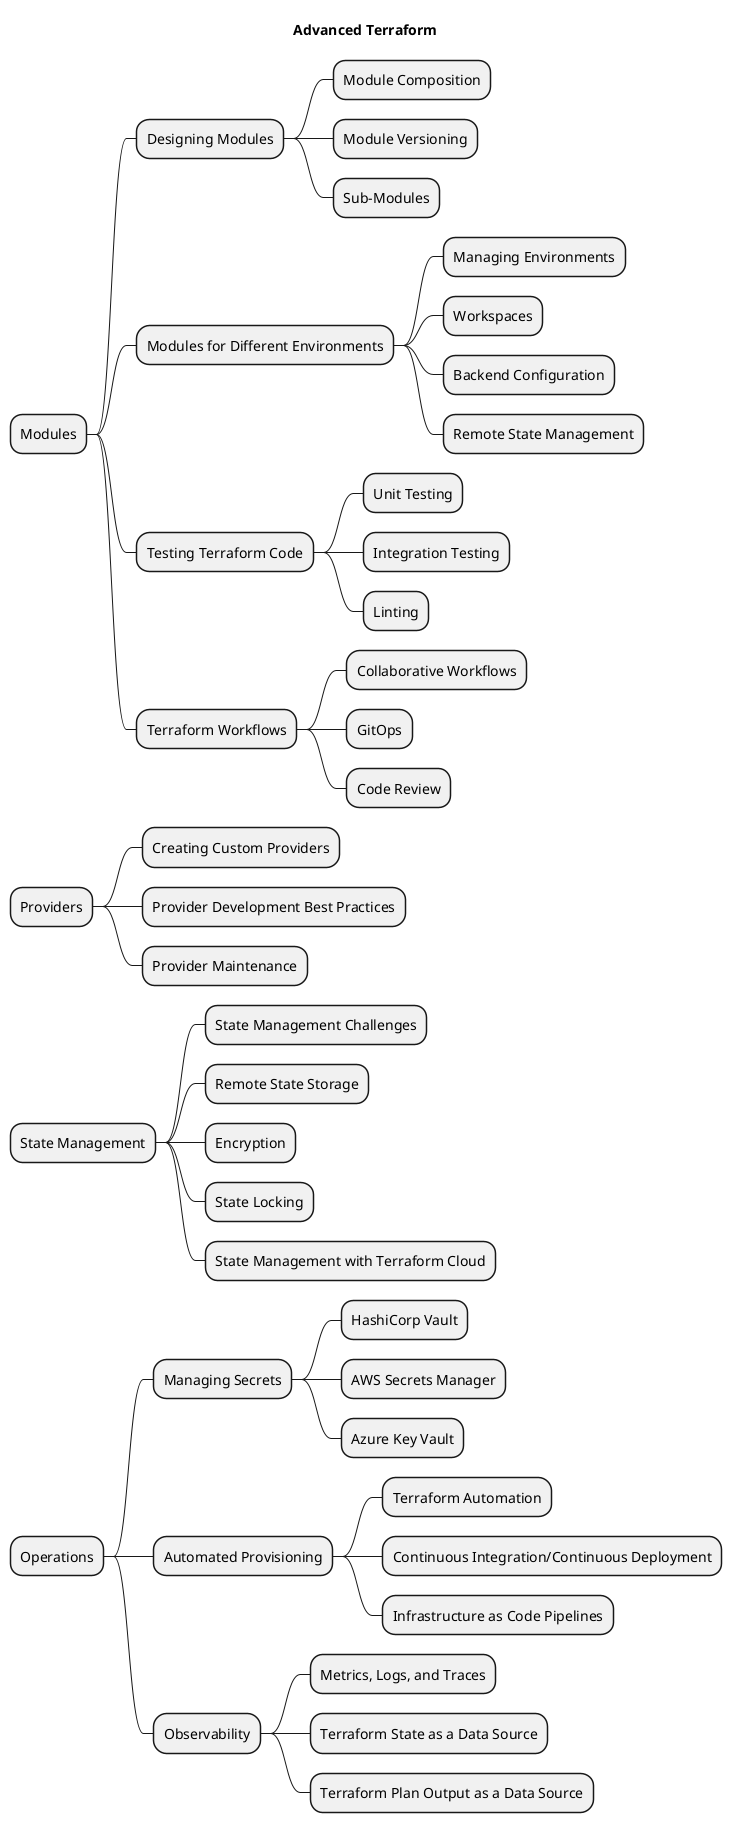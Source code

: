 @startmindmap
title Advanced Terraform

* Modules
** Designing Modules
*** Module Composition
*** Module Versioning
*** Sub-Modules
** Modules for Different Environments
*** Managing Environments
*** Workspaces
*** Backend Configuration
*** Remote State Management
** Testing Terraform Code
*** Unit Testing
*** Integration Testing
*** Linting
** Terraform Workflows
*** Collaborative Workflows
*** GitOps
*** Code Review
* Providers
** Creating Custom Providers
** Provider Development Best Practices
** Provider Maintenance
* State Management
** State Management Challenges
** Remote State Storage
** Encryption
** State Locking
** State Management with Terraform Cloud
* Operations
** Managing Secrets
*** HashiCorp Vault
*** AWS Secrets Manager
*** Azure Key Vault
** Automated Provisioning
*** Terraform Automation
*** Continuous Integration/Continuous Deployment
*** Infrastructure as Code Pipelines
** Observability
*** Metrics, Logs, and Traces
*** Terraform State as a Data Source
*** Terraform Plan Output as a Data Source

@endmindmap